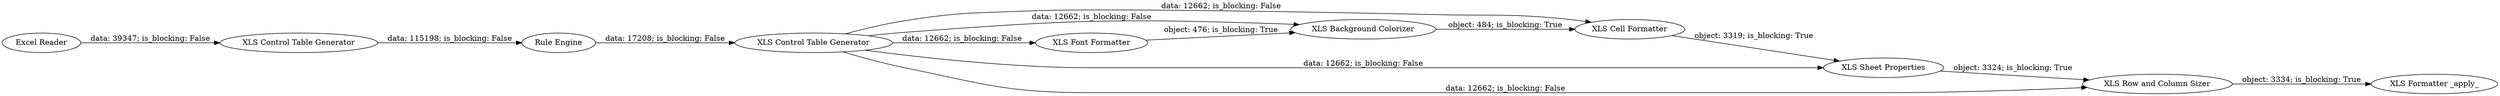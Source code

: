 digraph {
	"-6392073269322347440_10" [label="XLS Formatter _apply_"]
	"-6392073269322347440_1" [label="Excel Reader"]
	"-6392073269322347440_8" [label="XLS Sheet Properties"]
	"-6392073269322347440_7" [label="XLS Cell Formatter"]
	"-6392073269322347440_3" [label="Rule Engine"]
	"-6392073269322347440_4" [label="XLS Control Table Generator"]
	"-6392073269322347440_9" [label="XLS Row and Column Sizer"]
	"-6392073269322347440_5" [label="XLS Font Formatter"]
	"-6392073269322347440_6" [label="XLS Background Colorizer"]
	"-6392073269322347440_2" [label="XLS Control Table Generator"]
	"-6392073269322347440_6" -> "-6392073269322347440_7" [label="object: 484; is_blocking: True"]
	"-6392073269322347440_4" -> "-6392073269322347440_7" [label="data: 12662; is_blocking: False"]
	"-6392073269322347440_4" -> "-6392073269322347440_6" [label="data: 12662; is_blocking: False"]
	"-6392073269322347440_2" -> "-6392073269322347440_3" [label="data: 115198; is_blocking: False"]
	"-6392073269322347440_4" -> "-6392073269322347440_9" [label="data: 12662; is_blocking: False"]
	"-6392073269322347440_5" -> "-6392073269322347440_6" [label="object: 476; is_blocking: True"]
	"-6392073269322347440_3" -> "-6392073269322347440_4" [label="data: 17208; is_blocking: False"]
	"-6392073269322347440_1" -> "-6392073269322347440_2" [label="data: 39347; is_blocking: False"]
	"-6392073269322347440_9" -> "-6392073269322347440_10" [label="object: 3334; is_blocking: True"]
	"-6392073269322347440_8" -> "-6392073269322347440_9" [label="object: 3324; is_blocking: True"]
	"-6392073269322347440_4" -> "-6392073269322347440_8" [label="data: 12662; is_blocking: False"]
	"-6392073269322347440_4" -> "-6392073269322347440_5" [label="data: 12662; is_blocking: False"]
	"-6392073269322347440_7" -> "-6392073269322347440_8" [label="object: 3319; is_blocking: True"]
	rankdir=LR
}
